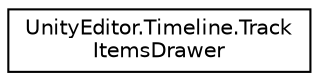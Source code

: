 digraph "Graphical Class Hierarchy"
{
 // LATEX_PDF_SIZE
  edge [fontname="Helvetica",fontsize="10",labelfontname="Helvetica",labelfontsize="10"];
  node [fontname="Helvetica",fontsize="10",shape=record];
  rankdir="LR";
  Node0 [label="UnityEditor.Timeline.Track\lItemsDrawer",height=0.2,width=0.4,color="black", fillcolor="white", style="filled",URL="$struct_unity_editor_1_1_timeline_1_1_track_items_drawer.html",tooltip=" "];
}
